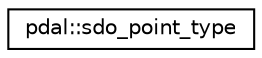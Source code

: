 digraph "Graphical Class Hierarchy"
{
  edge [fontname="Helvetica",fontsize="10",labelfontname="Helvetica",labelfontsize="10"];
  node [fontname="Helvetica",fontsize="10",shape=record];
  rankdir="LR";
  Node1 [label="pdal::sdo_point_type",height=0.2,width=0.4,color="black", fillcolor="white", style="filled",URL="$namespacepdal.html#structpdal_1_1sdo__point__type"];
}
